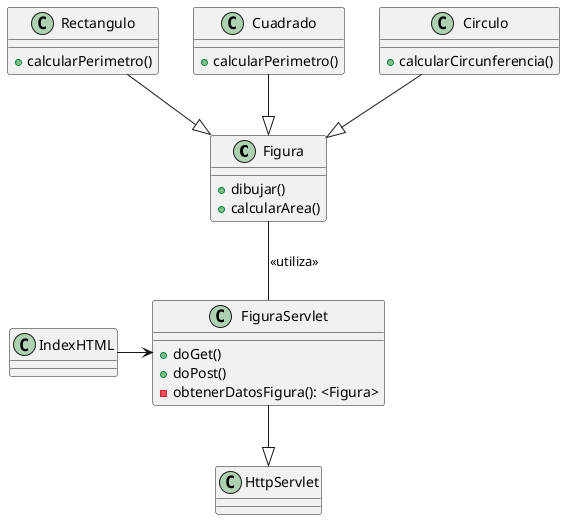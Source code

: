 @startuml

class Figura {
    +dibujar()
    +calcularArea()
}

class Rectangulo {
    +calcularPerimetro()
}

class Cuadrado {
    +calcularPerimetro()
}

class Circulo {
    +calcularCircunferencia()
}

class FiguraServlet {
    +doGet()
    +doPost()
    -obtenerDatosFigura(): <Figura>
}

class IndexHTML

Rectangulo --|> Figura
Cuadrado --|> Figura
Circulo --|> Figura
FiguraServlet --|> HttpServlet
Figura -- FiguraServlet: << utiliza >>
IndexHTML -> FiguraServlet

@enduml
